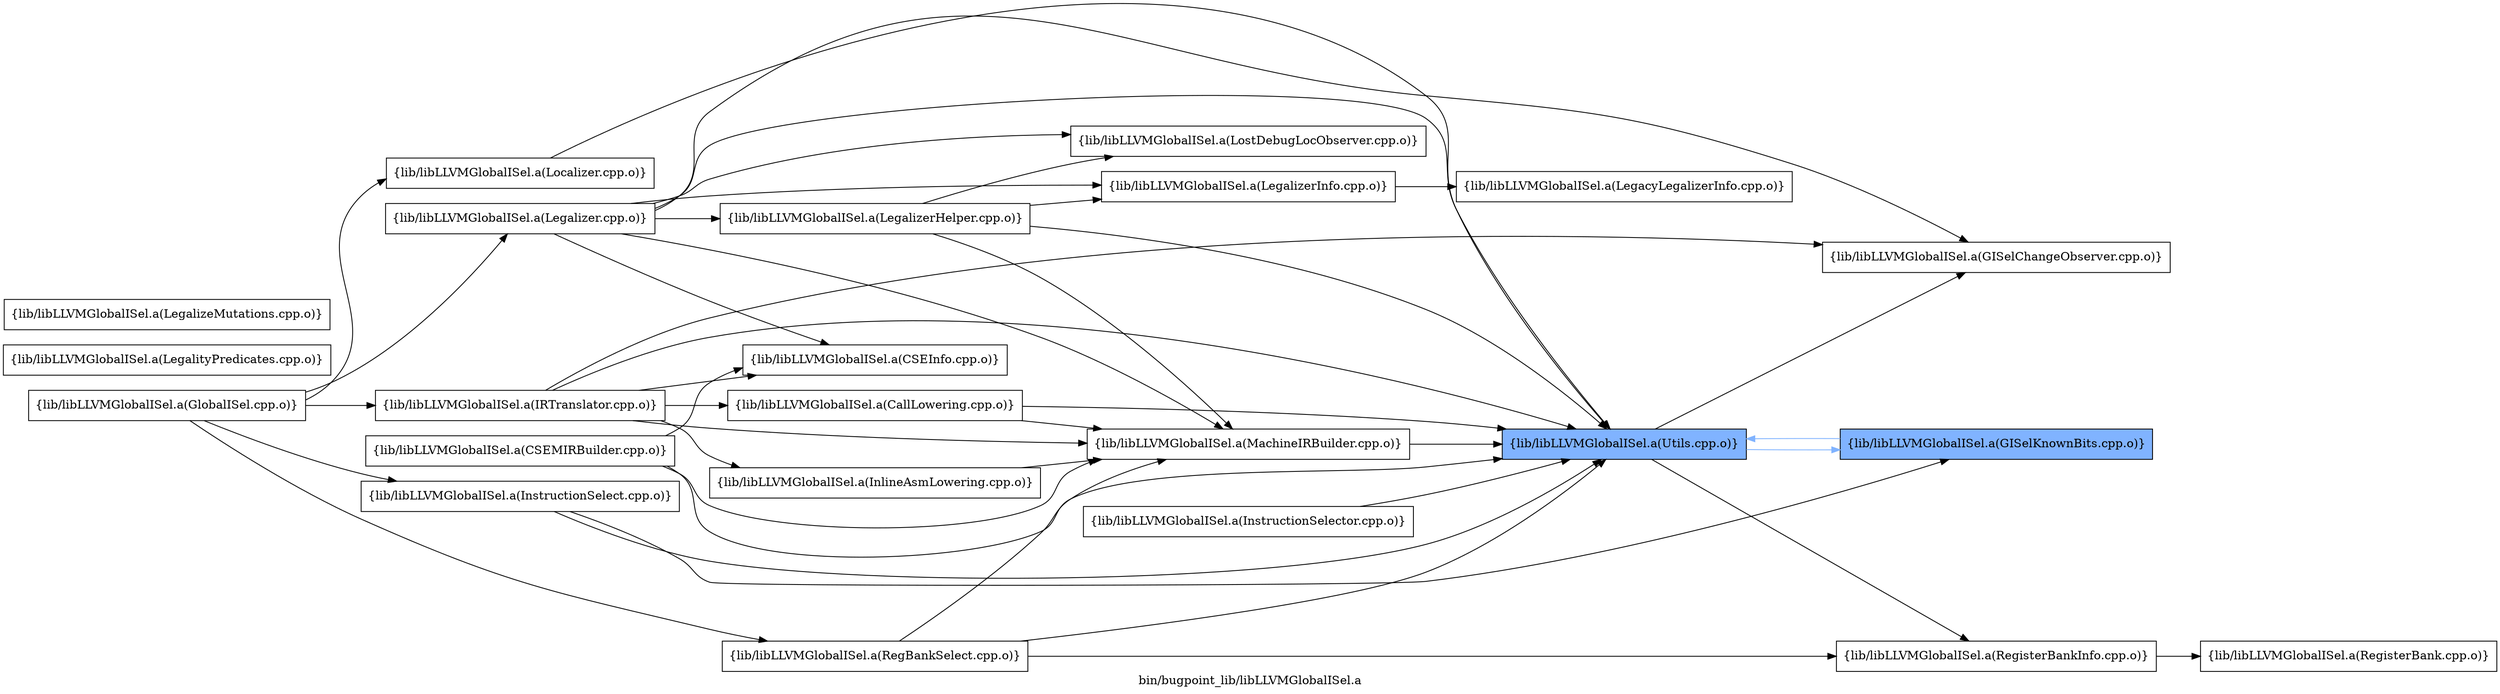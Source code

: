 digraph "bin/bugpoint_lib/libLLVMGlobalISel.a" {
	label="bin/bugpoint_lib/libLLVMGlobalISel.a";
	rankdir=LR;
	{ rank=same; Node0x55a8dd94f2a8;  }
	{ rank=same; Node0x55a8dd94bfb8;  }
	{ rank=same; Node0x55a8dd94a528; Node0x55a8dd9474b8; Node0x55a8dd94e448;  }

	Node0x55a8dd94f2a8 [shape=record,shape=box,group=0,label="{lib/libLLVMGlobalISel.a(MachineIRBuilder.cpp.o)}"];
	Node0x55a8dd94f2a8 -> Node0x55a8dd94bfb8;
	Node0x55a8dd94bfb8 [shape=record,shape=box,group=1,style=filled,fillcolor="0.600000 0.5 1",label="{lib/libLLVMGlobalISel.a(Utils.cpp.o)}"];
	Node0x55a8dd94bfb8 -> Node0x55a8dd94a528;
	Node0x55a8dd94bfb8 -> Node0x55a8dd9474b8[color="0.600000 0.5 1"];
	Node0x55a8dd94bfb8 -> Node0x55a8dd94e448;
	Node0x55a8dd942b98 [shape=record,shape=box,group=0,label="{lib/libLLVMGlobalISel.a(CallLowering.cpp.o)}"];
	Node0x55a8dd942b98 -> Node0x55a8dd94f2a8;
	Node0x55a8dd942b98 -> Node0x55a8dd94bfb8;
	Node0x55a8dd947968 [shape=record,shape=box,group=0,label="{lib/libLLVMGlobalISel.a(LegalityPredicates.cpp.o)}"];
	Node0x55a8dd948a98 [shape=record,shape=box,group=0,label="{lib/libLLVMGlobalISel.a(LegalizeMutations.cpp.o)}"];
	Node0x55a8dd94fc58 [shape=record,shape=box,group=0,label="{lib/libLLVMGlobalISel.a(LegalizerInfo.cpp.o)}"];
	Node0x55a8dd94fc58 -> Node0x55a8dd950388;
	Node0x55a8dd950388 [shape=record,shape=box,group=0,label="{lib/libLLVMGlobalISel.a(LegacyLegalizerInfo.cpp.o)}"];
	Node0x55a8dd94d818 [shape=record,shape=box,group=0,label="{lib/libLLVMGlobalISel.a(RegisterBank.cpp.o)}"];
	Node0x55a8dd94e448 [shape=record,shape=box,group=0,label="{lib/libLLVMGlobalISel.a(RegisterBankInfo.cpp.o)}"];
	Node0x55a8dd94e448 -> Node0x55a8dd94d818;
	Node0x55a8dd947238 [shape=record,shape=box,group=0,label="{lib/libLLVMGlobalISel.a(InstructionSelector.cpp.o)}"];
	Node0x55a8dd947238 -> Node0x55a8dd94bfb8;
	Node0x55a8dd94b388 [shape=record,shape=box,group=0,label="{lib/libLLVMGlobalISel.a(InstructionSelect.cpp.o)}"];
	Node0x55a8dd94b388 -> Node0x55a8dd9474b8;
	Node0x55a8dd94b388 -> Node0x55a8dd94bfb8;
	Node0x55a8dd9492b8 [shape=record,shape=box,group=0,label="{lib/libLLVMGlobalISel.a(Legalizer.cpp.o)}"];
	Node0x55a8dd9492b8 -> Node0x55a8dd94a528;
	Node0x55a8dd9492b8 -> Node0x55a8dd951e68;
	Node0x55a8dd9492b8 -> Node0x55a8dd94fc58;
	Node0x55a8dd9492b8 -> Node0x55a8dd94f028;
	Node0x55a8dd9492b8 -> Node0x55a8dd94f2a8;
	Node0x55a8dd9492b8 -> Node0x55a8dd94bfb8;
	Node0x55a8dd9492b8 -> Node0x55a8dd943368;
	Node0x55a8dd94d598 [shape=record,shape=box,group=0,label="{lib/libLLVMGlobalISel.a(RegBankSelect.cpp.o)}"];
	Node0x55a8dd94d598 -> Node0x55a8dd94f2a8;
	Node0x55a8dd94d598 -> Node0x55a8dd94e448;
	Node0x55a8dd94d598 -> Node0x55a8dd94bfb8;
	Node0x55a8dd943368 [shape=record,shape=box,group=0,label="{lib/libLLVMGlobalISel.a(CSEInfo.cpp.o)}"];
	Node0x55a8dd9423c8 [shape=record,shape=box,group=0,label="{lib/libLLVMGlobalISel.a(GlobalISel.cpp.o)}"];
	Node0x55a8dd9423c8 -> Node0x55a8dd94b388;
	Node0x55a8dd9423c8 -> Node0x55a8dd9492b8;
	Node0x55a8dd9423c8 -> Node0x55a8dd950b08;
	Node0x55a8dd9423c8 -> Node0x55a8dd94d598;
	Node0x55a8dd9423c8 -> Node0x55a8dd964ec8;
	Node0x55a8dd964ec8 [shape=record,shape=box,group=0,label="{lib/libLLVMGlobalISel.a(IRTranslator.cpp.o)}"];
	Node0x55a8dd964ec8 -> Node0x55a8dd94a528;
	Node0x55a8dd964ec8 -> Node0x55a8dd94b158;
	Node0x55a8dd964ec8 -> Node0x55a8dd94f2a8;
	Node0x55a8dd964ec8 -> Node0x55a8dd94bfb8;
	Node0x55a8dd964ec8 -> Node0x55a8dd943368;
	Node0x55a8dd964ec8 -> Node0x55a8dd942b98;
	Node0x55a8dd950b08 [shape=record,shape=box,group=0,label="{lib/libLLVMGlobalISel.a(Localizer.cpp.o)}"];
	Node0x55a8dd950b08 -> Node0x55a8dd94bfb8;
	Node0x55a8dd94a528 [shape=record,shape=box,group=0,label="{lib/libLLVMGlobalISel.a(GISelChangeObserver.cpp.o)}"];
	Node0x55a8dd94b158 [shape=record,shape=box,group=0,label="{lib/libLLVMGlobalISel.a(InlineAsmLowering.cpp.o)}"];
	Node0x55a8dd94b158 -> Node0x55a8dd94f2a8;
	Node0x55a8dd94a2a8 [shape=record,shape=box,group=0,label="{lib/libLLVMGlobalISel.a(CSEMIRBuilder.cpp.o)}"];
	Node0x55a8dd94a2a8 -> Node0x55a8dd94f2a8;
	Node0x55a8dd94a2a8 -> Node0x55a8dd94bfb8;
	Node0x55a8dd94a2a8 -> Node0x55a8dd943368;
	Node0x55a8dd9474b8 [shape=record,shape=box,group=1,style=filled,fillcolor="0.600000 0.5 1",label="{lib/libLLVMGlobalISel.a(GISelKnownBits.cpp.o)}"];
	Node0x55a8dd9474b8 -> Node0x55a8dd94bfb8[color="0.600000 0.5 1"];
	Node0x55a8dd951e68 [shape=record,shape=box,group=0,label="{lib/libLLVMGlobalISel.a(LegalizerHelper.cpp.o)}"];
	Node0x55a8dd951e68 -> Node0x55a8dd94fc58;
	Node0x55a8dd951e68 -> Node0x55a8dd94f028;
	Node0x55a8dd951e68 -> Node0x55a8dd94f2a8;
	Node0x55a8dd951e68 -> Node0x55a8dd94bfb8;
	Node0x55a8dd94f028 [shape=record,shape=box,group=0,label="{lib/libLLVMGlobalISel.a(LostDebugLocObserver.cpp.o)}"];
}
